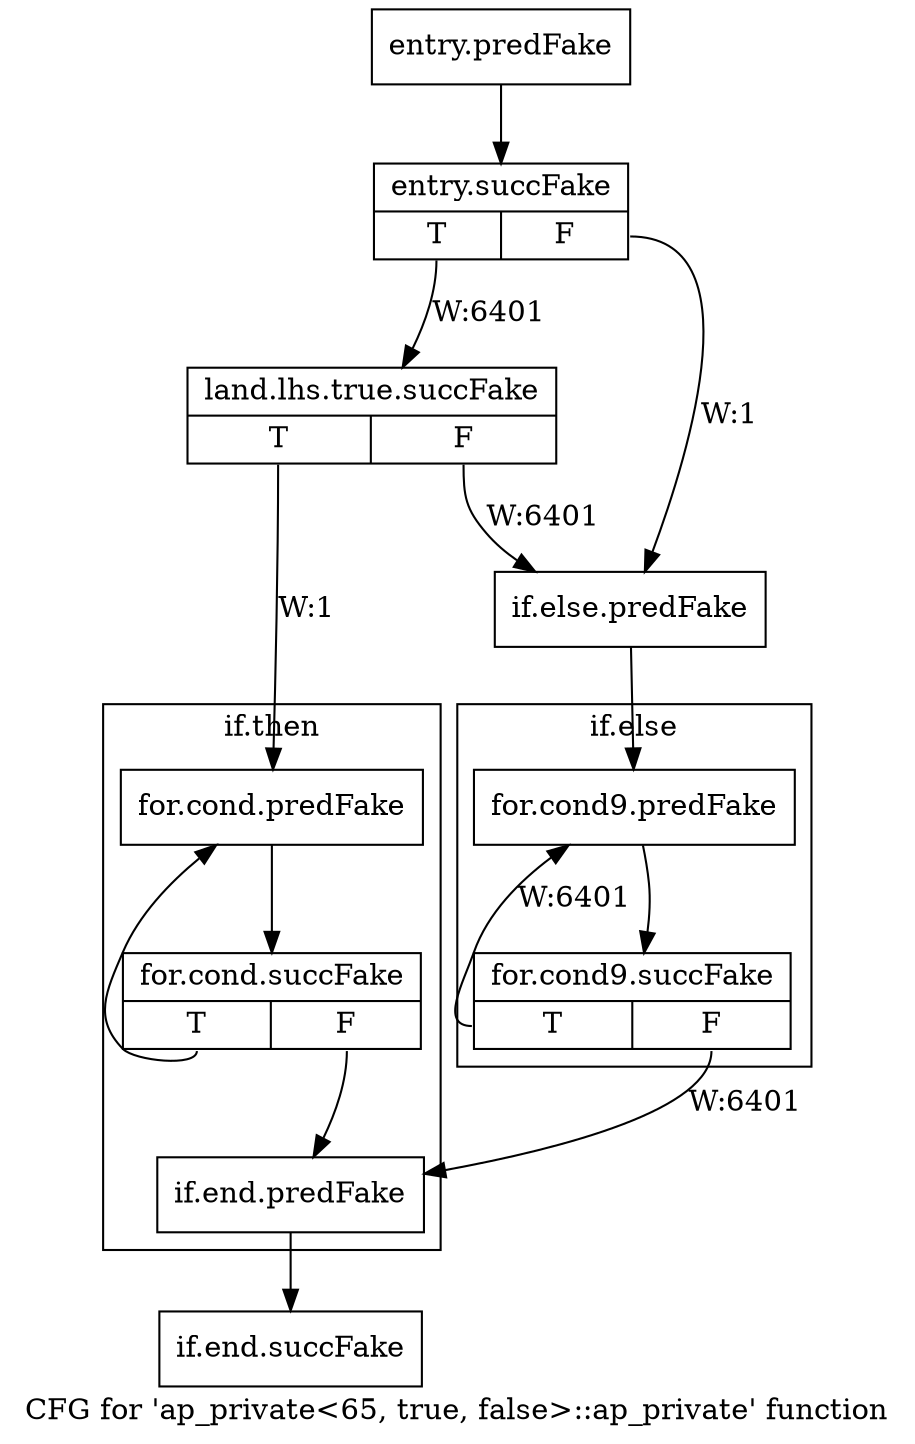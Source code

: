 digraph "CFG for 'ap_private\<65, true, false\>::ap_private' function" {
	label="CFG for 'ap_private\<65, true, false\>::ap_private' function";

	Node0x3d69b90 [shape=record,filename="",linenumber="",label="{entry.predFake}"];
	Node0x3d69b90 -> Node0x3ec0ed0[ callList="" memoryops="" filename="/tools/Xilinx/Vitis_HLS/2022.1/include/etc/ap_private.h" execusionnum="6400"];
	Node0x3ec0ed0 [shape=record,filename="/tools/Xilinx/Vitis_HLS/2022.1/include/etc/ap_private.h",linenumber="3570",label="{entry.succFake|{<s0>T|<s1>F}}"];
	Node0x3ec0ed0:s0 -> Node0x3ec0f20[label="W:6401" callList="" memoryops="" filename="/tools/Xilinx/Vitis_HLS/2022.1/include/etc/ap_private.h" execusionnum="6400"];
	Node0x3ec0ed0:s1 -> Node0x3d6ac40[label="W:1"];
	Node0x3ec0f20 [shape=record,filename="/tools/Xilinx/Vitis_HLS/2022.1/include/etc/ap_private.h",linenumber="3570",label="{land.lhs.true.succFake|{<s0>T|<s1>F}}"];
	Node0x3ec0f20:s0 -> Node0x3d6a2c0[label="W:1" callList="" memoryops="" filename="/tools/Xilinx/Vitis_HLS/2022.1/include/etc/ap_private.h" execusionnum="0"];
	Node0x3ec0f20:s1 -> Node0x3d6ac40[label="W:6401"];
	Node0x3d6ac40 [shape=record,filename="/tools/Xilinx/Vitis_HLS/2022.1/include/etc/ap_private.h",linenumber="3570",label="{if.else.predFake}"];
	Node0x3d6ac40 -> Node0x3d6ac90[ callList="" memoryops="" filename="/tools/Xilinx/Vitis_HLS/2022.1/include/etc/ap_private.h" execusionnum="6400"];
	Node0x3d6add0 [shape=record,filename="/tools/Xilinx/Vitis_HLS/2022.1/include/etc/ap_private.h",linenumber="3570",label="{if.end.predFake}"];
	Node0x3d6add0 -> Node0x3ebef00[ callList="" memoryops="" filename="/tools/Xilinx/Vitis_HLS/2022.1/include/etc/ap_private.h" execusionnum="0"];
	Node0x3ebef00 [shape=record,filename="/tools/Xilinx/Vitis_HLS/2022.1/include/etc/ap_private.h",linenumber="3570",label="{if.end.succFake}"];
subgraph cluster_0 {
	label="if.then";
	tripcount="0";
	invocationtime="1";

	Node0x3d6a2c0 [shape=record,filename="/tools/Xilinx/Vitis_HLS/2022.1/include/etc/ap_private.h",linenumber="3570",label="{for.cond.predFake}"];
	Node0x3d6a2c0 -> Node0x3ec0fc0[ callList="" memoryops="" filename="/tools/Xilinx/Vitis_HLS/2022.1/include/etc/ap_private.h" execusionnum="0"];
	Node0x3ec0fc0 [shape=record,filename="/tools/Xilinx/Vitis_HLS/2022.1/include/etc/ap_private.h",linenumber="3570",label="{for.cond.succFake|{<s0>T|<s1>F}}"];
	Node0x3ec0fc0:s0 -> Node0x3d6a2c0[ callList="" memoryops="" filename="/tools/Xilinx/Vitis_HLS/2022.1/include/etc/ap_private.h" execusionnum="0"];
	Node0x3ec0fc0:s1 -> Node0x3d6add0[ callList="" memoryops="" filename="/tools/Xilinx/Vitis_HLS/2022.1/include/etc/ap_private.h" execusionnum="0"];
}
subgraph cluster_1 {
	label="if.else";
	tripcount="6400";
	invocationtime="-1";

	Node0x3d6ac90 [shape=record,filename="/tools/Xilinx/Vitis_HLS/2022.1/include/etc/ap_private.h",linenumber="3570",label="{for.cond9.predFake}"];
	Node0x3d6ac90 -> Node0x3ec10b0[ callList="" memoryops="" filename="/tools/Xilinx/Vitis_HLS/2022.1/include/etc/ap_private.h" execusionnum="12800"];
	Node0x3ec10b0 [shape=record,filename="/tools/Xilinx/Vitis_HLS/2022.1/include/etc/ap_private.h",linenumber="3570",label="{for.cond9.succFake|{<s0>T|<s1>F}}"];
	Node0x3ec10b0:s0 -> Node0x3d6ac90[label="W:6401" callList="" memoryops="" filename="/tools/Xilinx/Vitis_HLS/2022.1/include/etc/ap_private.h" execusionnum="6400"];
	Node0x3ec10b0:s1 -> Node0x3d6add0[label="W:6401" callList="" memoryops="" filename="" execusionnum="6400"];
}
}
